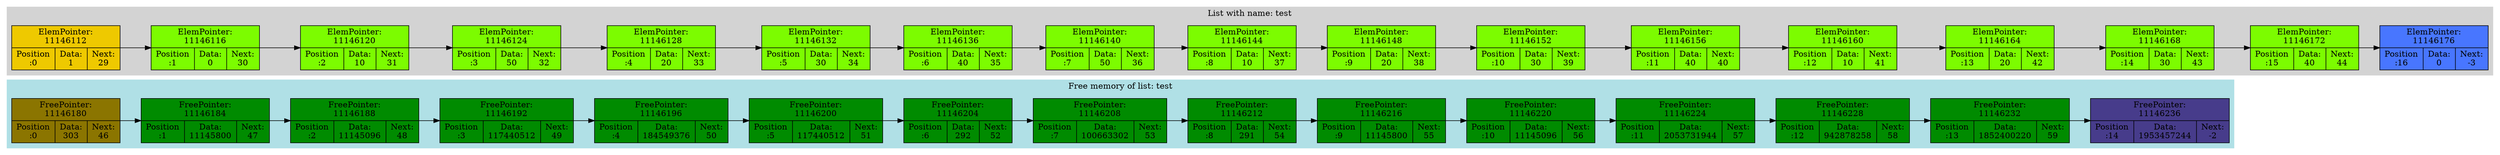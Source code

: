 digraph G{
subgraph clustermem {
style=filled;
color=powderblue;
f0 [shape=record, label="FreePointer:\n11146180 | {Position\n:0 | Data:\n303 | Next:\n46}",style="filled",fillcolor="gold4"];
f0->f1
f1 [shape=record, label="FreePointer:\n11146184 | {Position\n:1 | Data:\n11145800 | Next:\n47}",style="filled",fillcolor="green4"];
f1->f2
f2 [shape=record, label="FreePointer:\n11146188 | {Position\n:2 | Data:\n11145096 | Next:\n48}",style="filled",fillcolor="green4"];
f2->f3
f3 [shape=record, label="FreePointer:\n11146192 | {Position\n:3 | Data:\n117440512 | Next:\n49}",style="filled",fillcolor="green4"];
f3->f4
f4 [shape=record, label="FreePointer:\n11146196 | {Position\n:4 | Data:\n184549376 | Next:\n50}",style="filled",fillcolor="green4"];
f4->f5
f5 [shape=record, label="FreePointer:\n11146200 | {Position\n:5 | Data:\n117440512 | Next:\n51}",style="filled",fillcolor="green4"];
f5->f6
f6 [shape=record, label="FreePointer:\n11146204 | {Position\n:6 | Data:\n292 | Next:\n52}",style="filled",fillcolor="green4"];
f6->f7
f7 [shape=record, label="FreePointer:\n11146208 | {Position\n:7 | Data:\n100663302 | Next:\n53}",style="filled",fillcolor="green4"];
f7->f8
f8 [shape=record, label="FreePointer:\n11146212 | {Position\n:8 | Data:\n291 | Next:\n54}",style="filled",fillcolor="green4"];
f8->f9
f9 [shape=record, label="FreePointer:\n11146216 | {Position\n:9 | Data:\n11145800 | Next:\n55}",style="filled",fillcolor="green4"];
f9->f10
f10 [shape=record, label="FreePointer:\n11146220 | {Position\n:10 | Data:\n11145096 | Next:\n56}",style="filled",fillcolor="green4"];
f10->f11
f11 [shape=record, label="FreePointer:\n11146224 | {Position\n:11 | Data:\n2053731944 | Next:\n57}",style="filled",fillcolor="green4"];
f11->f12
f12 [shape=record, label="FreePointer:\n11146228 | {Position\n:12 | Data:\n942878258 | Next:\n58}",style="filled",fillcolor="green4"];
f12->f13
f13 [shape=record, label="FreePointer:\n11146232 | {Position\n:13 | Data:\n1852400220 | Next:\n59}",style="filled",fillcolor="green4"];
f13->f14
f14 [shape=record, label="FreePointer:\n11146236 | {Position\n:14 | Data:\n1953457244 | Next:\n-2}",style="filled",fillcolor="slateblue4"];
label = "Free memory of list: test"}
rankdir=LR;
subgraph clusterlist {
style=filled;
color=lightgrey;
0 [shape=record, label="ElemPointer:\n11146112 | {Position\n:0 | Data:\n1 | Next:\n29}",style="filled",fillcolor="gold2"];
0->1
1 [shape=record, label="ElemPointer:\n11146116 | {Position\n:1 | Data:\n0 | Next:\n30}",style="filled",fillcolor="lawngreen"];
1->2
2 [shape=record, label="ElemPointer:\n11146120 | {Position\n:2 | Data:\n10 | Next:\n31}",style="filled",fillcolor="lawngreen"];
2->3
3 [shape=record, label="ElemPointer:\n11146124 | {Position\n:3 | Data:\n50 | Next:\n32}",style="filled",fillcolor="lawngreen"];
3->4
4 [shape=record, label="ElemPointer:\n11146128 | {Position\n:4 | Data:\n20 | Next:\n33}",style="filled",fillcolor="lawngreen"];
4->5
5 [shape=record, label="ElemPointer:\n11146132 | {Position\n:5 | Data:\n30 | Next:\n34}",style="filled",fillcolor="lawngreen"];
5->6
6 [shape=record, label="ElemPointer:\n11146136 | {Position\n:6 | Data:\n40 | Next:\n35}",style="filled",fillcolor="lawngreen"];
6->7
7 [shape=record, label="ElemPointer:\n11146140 | {Position\n:7 | Data:\n50 | Next:\n36}",style="filled",fillcolor="lawngreen"];
7->8
8 [shape=record, label="ElemPointer:\n11146144 | {Position\n:8 | Data:\n10 | Next:\n37}",style="filled",fillcolor="lawngreen"];
8->9
9 [shape=record, label="ElemPointer:\n11146148 | {Position\n:9 | Data:\n20 | Next:\n38}",style="filled",fillcolor="lawngreen"];
9->10
10 [shape=record, label="ElemPointer:\n11146152 | {Position\n:10 | Data:\n30 | Next:\n39}",style="filled",fillcolor="lawngreen"];
10->11
11 [shape=record, label="ElemPointer:\n11146156 | {Position\n:11 | Data:\n40 | Next:\n40}",style="filled",fillcolor="lawngreen"];
11->12
12 [shape=record, label="ElemPointer:\n11146160 | {Position\n:12 | Data:\n10 | Next:\n41}",style="filled",fillcolor="lawngreen"];
12->13
13 [shape=record, label="ElemPointer:\n11146164 | {Position\n:13 | Data:\n20 | Next:\n42}",style="filled",fillcolor="lawngreen"];
13->14
14 [shape=record, label="ElemPointer:\n11146168 | {Position\n:14 | Data:\n30 | Next:\n43}",style="filled",fillcolor="lawngreen"];
14->15
15 [shape=record, label="ElemPointer:\n11146172 | {Position\n:15 | Data:\n40 | Next:\n44}",style="filled",fillcolor="lawngreen"];
15->16
16 [shape=record, label="ElemPointer:\n11146176 | {Position\n:16 | Data:\n0 | Next:\n-3}",style="filled",fillcolor="royalblue1"];
label = "List with name: test"}
}
